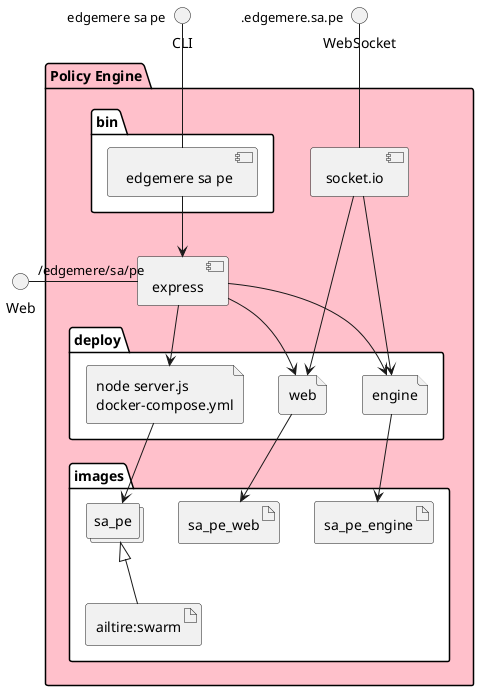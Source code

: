 @startuml
  interface CLI
  interface Web
  interface WebSocket
package "Policy Engine" #pink {
  component express as REST
  component socket.io as socket
  folder bin #ffffff {
    component " edgemere sa pe" as binName
  }
  binName --> REST

  folder deploy #ffffff {
      file "node server.js\ndocker-compose.yml" as sa_pe_container
      REST --> sa_pe_container

  
    file "engine" as engine_container
    REST --> engine_container
    socket ---> engine_container
  
    file "web" as web_container
    REST --> web_container
    socket ---> web_container
  
  }
  folder images #ffffff {
    collections "sa_pe" as sa_peimage
    artifact "ailtire:swarm" as ailtireswarm
    sa_peimage <|-- ailtireswarm
    sa_pe_container --> sa_peimage

  
      artifact sa_pe_engine
      engine_container --> sa_pe_engine
    
      artifact sa_pe_web
      web_container --> sa_pe_web
    
  }
}
CLI " edgemere sa pe" -- binName
Web "/edgemere/sa/pe" - REST
WebSocket ".edgemere.sa.pe" -- socket

@enduml
